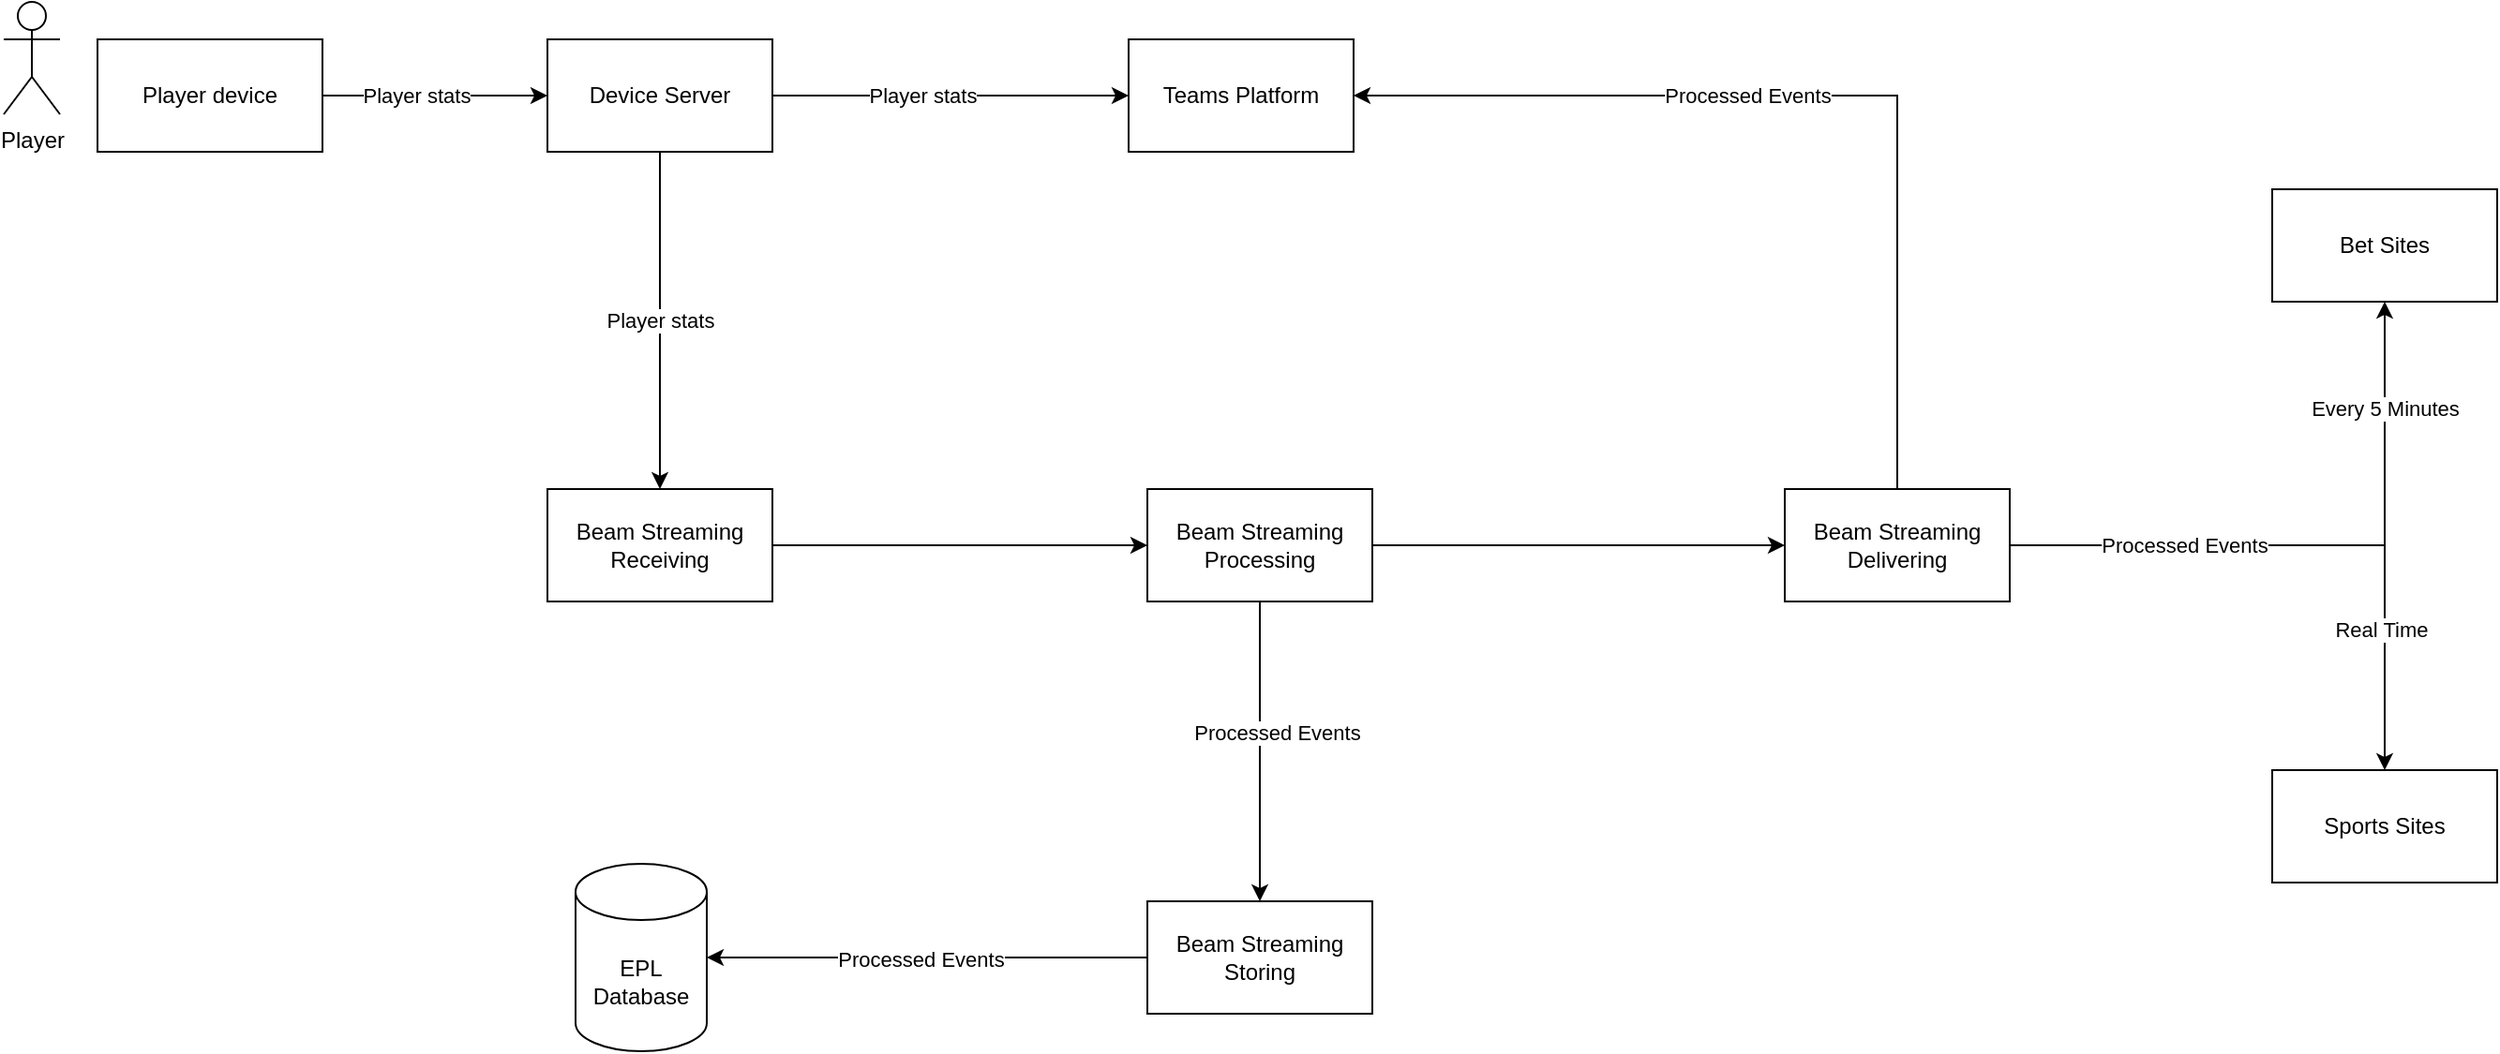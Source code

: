 <mxfile version="17.5.0"><diagram id="Xd0dD97k6_1B_HbjPn3X" name="Page-1"><mxGraphModel dx="1550" dy="963" grid="1" gridSize="10" guides="1" tooltips="1" connect="1" arrows="1" fold="1" page="1" pageScale="1" pageWidth="1920" pageHeight="1200" math="0" shadow="0"><root><mxCell id="0"/><mxCell id="1" parent="0"/><mxCell id="Z-Hbxw8kd-dYyXBXE7pi-5" style="edgeStyle=orthogonalEdgeStyle;rounded=0;orthogonalLoop=1;jettySize=auto;html=1;exitX=1;exitY=0.5;exitDx=0;exitDy=0;entryX=0;entryY=0.5;entryDx=0;entryDy=0;" edge="1" parent="1" source="Z-Hbxw8kd-dYyXBXE7pi-1" target="Z-Hbxw8kd-dYyXBXE7pi-4"><mxGeometry relative="1" as="geometry"/></mxCell><mxCell id="Z-Hbxw8kd-dYyXBXE7pi-33" value="&lt;div&gt;Player stats&lt;/div&gt;" style="edgeLabel;html=1;align=center;verticalAlign=middle;resizable=0;points=[];" vertex="1" connectable="0" parent="Z-Hbxw8kd-dYyXBXE7pi-5"><mxGeometry x="-0.273" y="-2" relative="1" as="geometry"><mxPoint x="6" y="-2" as="offset"/></mxGeometry></mxCell><mxCell id="Z-Hbxw8kd-dYyXBXE7pi-1" value="Player device" style="rounded=0;whiteSpace=wrap;html=1;" vertex="1" parent="1"><mxGeometry x="140" y="110" width="120" height="60" as="geometry"/></mxCell><mxCell id="Z-Hbxw8kd-dYyXBXE7pi-2" value="Player" style="shape=umlActor;verticalLabelPosition=bottom;verticalAlign=top;html=1;outlineConnect=0;" vertex="1" parent="1"><mxGeometry x="90" y="90" width="30" height="60" as="geometry"/></mxCell><mxCell id="Z-Hbxw8kd-dYyXBXE7pi-3" value="EPL Database" style="shape=cylinder3;whiteSpace=wrap;html=1;boundedLbl=1;backgroundOutline=1;size=15;" vertex="1" parent="1"><mxGeometry x="395" y="550" width="70" height="100" as="geometry"/></mxCell><mxCell id="Z-Hbxw8kd-dYyXBXE7pi-7" value="Player stats" style="edgeStyle=orthogonalEdgeStyle;rounded=0;orthogonalLoop=1;jettySize=auto;html=1;exitX=0.5;exitY=1;exitDx=0;exitDy=0;entryX=0.5;entryY=0;entryDx=0;entryDy=0;" edge="1" parent="1" source="Z-Hbxw8kd-dYyXBXE7pi-4" target="Z-Hbxw8kd-dYyXBXE7pi-6"><mxGeometry relative="1" as="geometry"/></mxCell><mxCell id="Z-Hbxw8kd-dYyXBXE7pi-32" style="edgeStyle=orthogonalEdgeStyle;rounded=0;orthogonalLoop=1;jettySize=auto;html=1;entryX=0;entryY=0.5;entryDx=0;entryDy=0;" edge="1" parent="1" source="Z-Hbxw8kd-dYyXBXE7pi-4" target="Z-Hbxw8kd-dYyXBXE7pi-10"><mxGeometry relative="1" as="geometry"/></mxCell><mxCell id="Z-Hbxw8kd-dYyXBXE7pi-34" value="Player stats" style="edgeLabel;html=1;align=center;verticalAlign=middle;resizable=0;points=[];" vertex="1" connectable="0" parent="Z-Hbxw8kd-dYyXBXE7pi-32"><mxGeometry x="-0.263" y="-1" relative="1" as="geometry"><mxPoint x="10" y="-1" as="offset"/></mxGeometry></mxCell><mxCell id="Z-Hbxw8kd-dYyXBXE7pi-4" value="Device Server" style="rounded=0;whiteSpace=wrap;html=1;" vertex="1" parent="1"><mxGeometry x="380" y="110" width="120" height="60" as="geometry"/></mxCell><mxCell id="Z-Hbxw8kd-dYyXBXE7pi-13" style="edgeStyle=orthogonalEdgeStyle;rounded=0;orthogonalLoop=1;jettySize=auto;html=1;exitX=1;exitY=0.5;exitDx=0;exitDy=0;entryX=0;entryY=0.5;entryDx=0;entryDy=0;" edge="1" parent="1" source="Z-Hbxw8kd-dYyXBXE7pi-6" target="Z-Hbxw8kd-dYyXBXE7pi-8"><mxGeometry relative="1" as="geometry"/></mxCell><mxCell id="Z-Hbxw8kd-dYyXBXE7pi-6" value="Beam Streaming Receiving" style="rounded=0;whiteSpace=wrap;html=1;" vertex="1" parent="1"><mxGeometry x="380" y="350" width="120" height="60" as="geometry"/></mxCell><mxCell id="Z-Hbxw8kd-dYyXBXE7pi-14" style="edgeStyle=orthogonalEdgeStyle;rounded=0;orthogonalLoop=1;jettySize=auto;html=1;exitX=1;exitY=0.5;exitDx=0;exitDy=0;entryX=0;entryY=0.5;entryDx=0;entryDy=0;" edge="1" parent="1" source="Z-Hbxw8kd-dYyXBXE7pi-8" target="Z-Hbxw8kd-dYyXBXE7pi-9"><mxGeometry relative="1" as="geometry"/></mxCell><mxCell id="Z-Hbxw8kd-dYyXBXE7pi-21" style="edgeStyle=orthogonalEdgeStyle;rounded=0;orthogonalLoop=1;jettySize=auto;html=1;entryX=0.5;entryY=0;entryDx=0;entryDy=0;exitX=0.5;exitY=1;exitDx=0;exitDy=0;" edge="1" parent="1" source="Z-Hbxw8kd-dYyXBXE7pi-8" target="Z-Hbxw8kd-dYyXBXE7pi-20"><mxGeometry relative="1" as="geometry"/></mxCell><mxCell id="Z-Hbxw8kd-dYyXBXE7pi-26" value="Processed Events" style="edgeLabel;html=1;align=center;verticalAlign=middle;resizable=0;points=[];" vertex="1" connectable="0" parent="Z-Hbxw8kd-dYyXBXE7pi-21"><mxGeometry x="-0.416" y="-3" relative="1" as="geometry"><mxPoint x="12" y="23" as="offset"/></mxGeometry></mxCell><mxCell id="Z-Hbxw8kd-dYyXBXE7pi-8" value="Beam Streaming Processing" style="rounded=0;whiteSpace=wrap;html=1;" vertex="1" parent="1"><mxGeometry x="700" y="350" width="120" height="60" as="geometry"/></mxCell><mxCell id="Z-Hbxw8kd-dYyXBXE7pi-23" style="edgeStyle=orthogonalEdgeStyle;rounded=0;orthogonalLoop=1;jettySize=auto;html=1;exitX=1;exitY=0.5;exitDx=0;exitDy=0;entryX=0.5;entryY=1;entryDx=0;entryDy=0;" edge="1" parent="1" source="Z-Hbxw8kd-dYyXBXE7pi-9" target="Z-Hbxw8kd-dYyXBXE7pi-15"><mxGeometry relative="1" as="geometry"/></mxCell><mxCell id="Z-Hbxw8kd-dYyXBXE7pi-28" value="Every 5 Minutes" style="edgeLabel;html=1;align=center;verticalAlign=middle;resizable=0;points=[];" vertex="1" connectable="0" parent="Z-Hbxw8kd-dYyXBXE7pi-23"><mxGeometry x="0.721" y="1" relative="1" as="geometry"><mxPoint x="1" y="11" as="offset"/></mxGeometry></mxCell><mxCell id="Z-Hbxw8kd-dYyXBXE7pi-24" style="edgeStyle=orthogonalEdgeStyle;rounded=0;orthogonalLoop=1;jettySize=auto;html=1;entryX=0.5;entryY=0;entryDx=0;entryDy=0;" edge="1" parent="1" source="Z-Hbxw8kd-dYyXBXE7pi-9" target="Z-Hbxw8kd-dYyXBXE7pi-16"><mxGeometry relative="1" as="geometry"/></mxCell><mxCell id="Z-Hbxw8kd-dYyXBXE7pi-25" value="Processed Events" style="edgeLabel;html=1;align=center;verticalAlign=middle;resizable=0;points=[];" vertex="1" connectable="0" parent="Z-Hbxw8kd-dYyXBXE7pi-24"><mxGeometry x="-0.536" y="-2" relative="1" as="geometry"><mxPoint x="19" y="-2" as="offset"/></mxGeometry></mxCell><mxCell id="Z-Hbxw8kd-dYyXBXE7pi-29" value="Real Time" style="edgeLabel;html=1;align=center;verticalAlign=middle;resizable=0;points=[];" vertex="1" connectable="0" parent="Z-Hbxw8kd-dYyXBXE7pi-24"><mxGeometry x="0.427" y="-2" relative="1" as="geometry"><mxPoint y="16" as="offset"/></mxGeometry></mxCell><mxCell id="Z-Hbxw8kd-dYyXBXE7pi-30" style="edgeStyle=orthogonalEdgeStyle;rounded=0;orthogonalLoop=1;jettySize=auto;html=1;entryX=1;entryY=0.5;entryDx=0;entryDy=0;exitX=0.5;exitY=0;exitDx=0;exitDy=0;" edge="1" parent="1" source="Z-Hbxw8kd-dYyXBXE7pi-9" target="Z-Hbxw8kd-dYyXBXE7pi-10"><mxGeometry relative="1" as="geometry"/></mxCell><mxCell id="Z-Hbxw8kd-dYyXBXE7pi-31" value="Processed Events" style="edgeLabel;html=1;align=center;verticalAlign=middle;resizable=0;points=[];" vertex="1" connectable="0" parent="Z-Hbxw8kd-dYyXBXE7pi-30"><mxGeometry x="0.196" y="3" relative="1" as="geometry"><mxPoint x="9" y="-3" as="offset"/></mxGeometry></mxCell><mxCell id="Z-Hbxw8kd-dYyXBXE7pi-9" value="&lt;div&gt;Beam Streaming Delivering&lt;/div&gt;" style="rounded=0;whiteSpace=wrap;html=1;" vertex="1" parent="1"><mxGeometry x="1040" y="350" width="120" height="60" as="geometry"/></mxCell><mxCell id="Z-Hbxw8kd-dYyXBXE7pi-10" value="&lt;div&gt;Teams Platform&lt;/div&gt;" style="rounded=0;whiteSpace=wrap;html=1;" vertex="1" parent="1"><mxGeometry x="690" y="110" width="120" height="60" as="geometry"/></mxCell><mxCell id="Z-Hbxw8kd-dYyXBXE7pi-15" value="&lt;div&gt;Bet Sites&lt;br&gt;&lt;/div&gt;" style="rounded=0;whiteSpace=wrap;html=1;" vertex="1" parent="1"><mxGeometry x="1300" y="190" width="120" height="60" as="geometry"/></mxCell><mxCell id="Z-Hbxw8kd-dYyXBXE7pi-16" value="&lt;div&gt;Sports Sites&lt;/div&gt;" style="rounded=0;whiteSpace=wrap;html=1;" vertex="1" parent="1"><mxGeometry x="1300" y="500" width="120" height="60" as="geometry"/></mxCell><mxCell id="Z-Hbxw8kd-dYyXBXE7pi-22" style="edgeStyle=orthogonalEdgeStyle;rounded=0;orthogonalLoop=1;jettySize=auto;html=1;entryX=1;entryY=0.5;entryDx=0;entryDy=0;entryPerimeter=0;exitX=0;exitY=0.5;exitDx=0;exitDy=0;" edge="1" parent="1" source="Z-Hbxw8kd-dYyXBXE7pi-20" target="Z-Hbxw8kd-dYyXBXE7pi-3"><mxGeometry relative="1" as="geometry"/></mxCell><mxCell id="Z-Hbxw8kd-dYyXBXE7pi-27" value="Processed Events" style="edgeLabel;html=1;align=center;verticalAlign=middle;resizable=0;points=[];" vertex="1" connectable="0" parent="Z-Hbxw8kd-dYyXBXE7pi-22"><mxGeometry x="0.029" y="1" relative="1" as="geometry"><mxPoint as="offset"/></mxGeometry></mxCell><mxCell id="Z-Hbxw8kd-dYyXBXE7pi-20" value="Beam Streaming Storing" style="rounded=0;whiteSpace=wrap;html=1;" vertex="1" parent="1"><mxGeometry x="700" y="570" width="120" height="60" as="geometry"/></mxCell></root></mxGraphModel></diagram></mxfile>